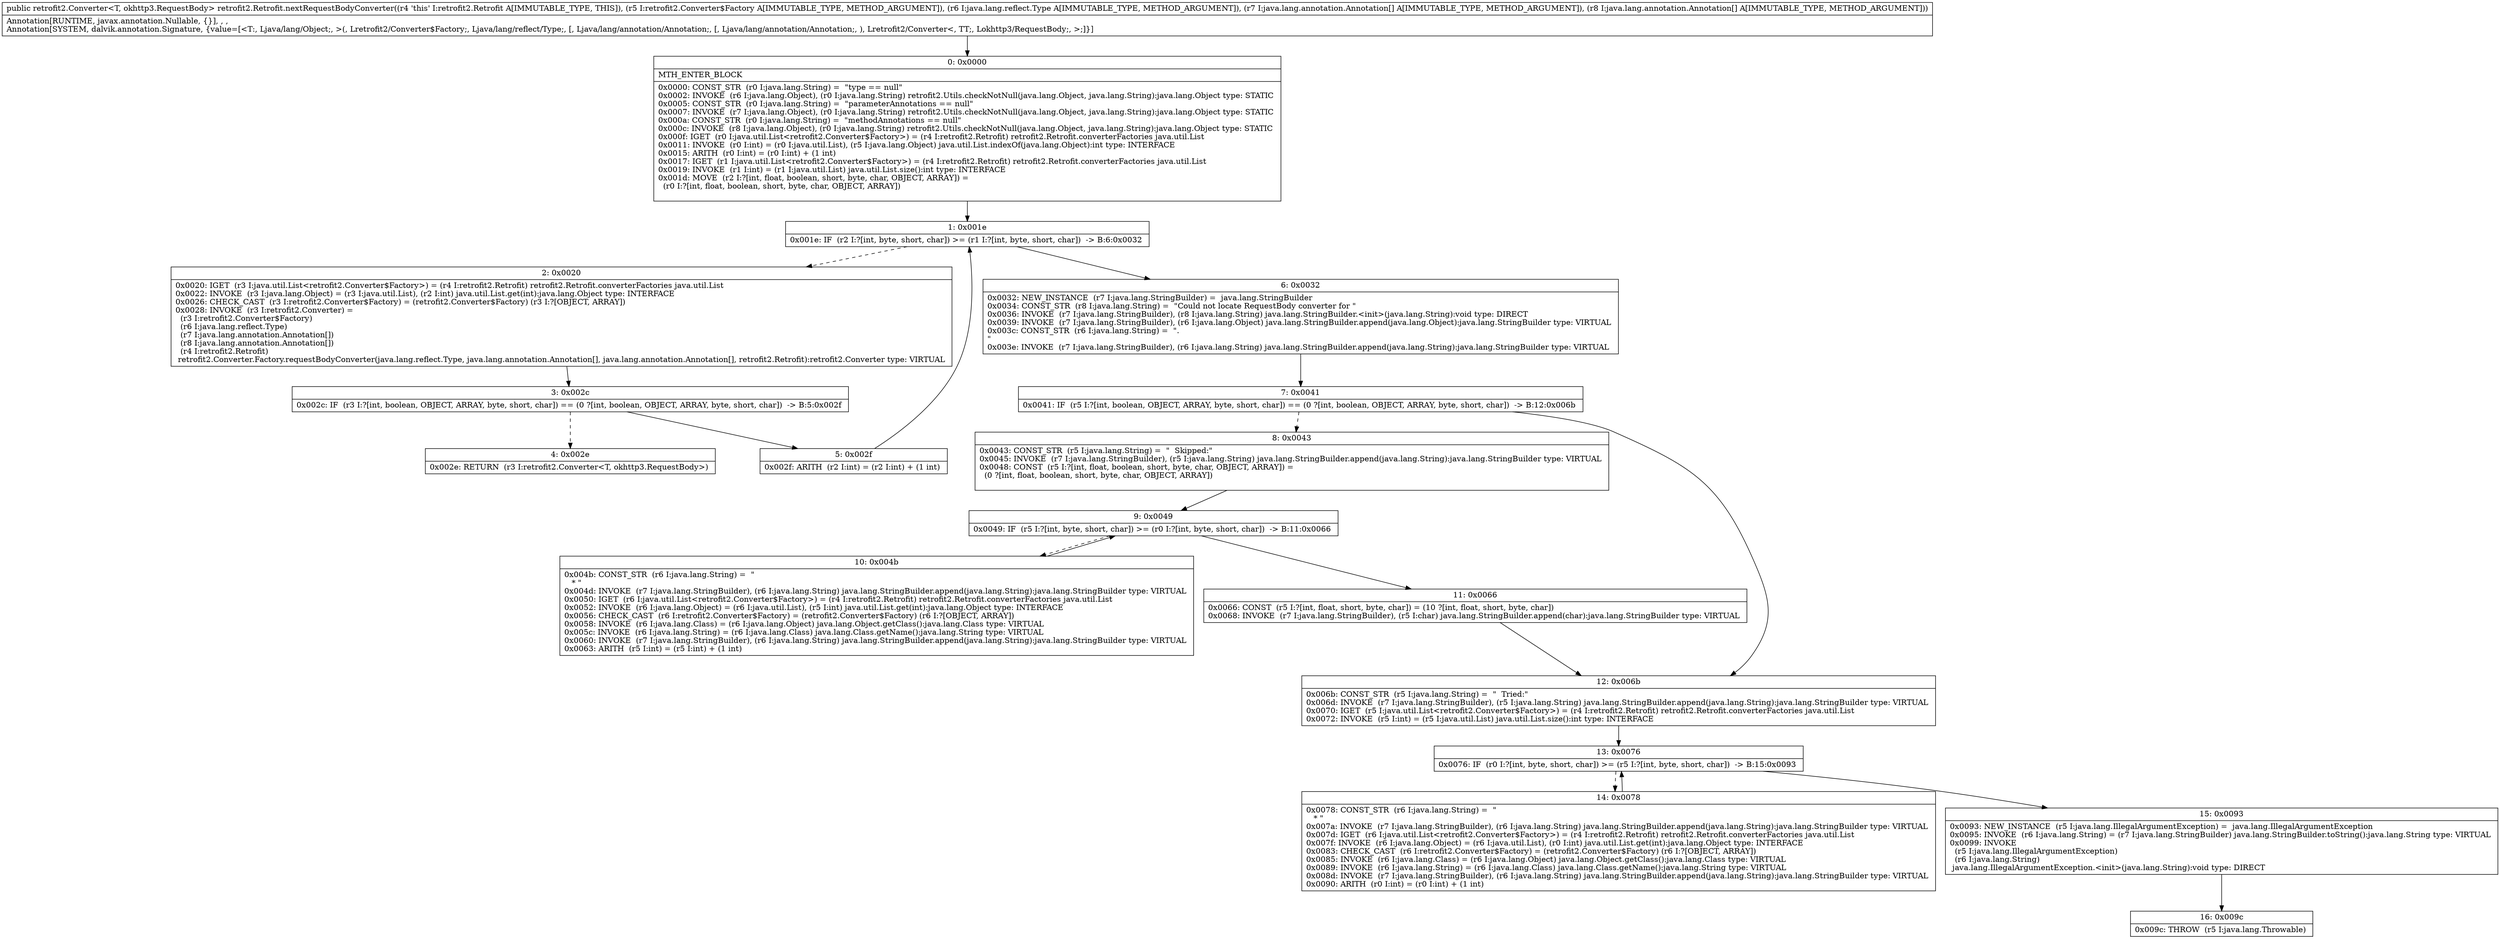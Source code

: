 digraph "CFG forretrofit2.Retrofit.nextRequestBodyConverter(Lretrofit2\/Converter$Factory;Ljava\/lang\/reflect\/Type;[Ljava\/lang\/annotation\/Annotation;[Ljava\/lang\/annotation\/Annotation;)Lretrofit2\/Converter;" {
Node_0 [shape=record,label="{0\:\ 0x0000|MTH_ENTER_BLOCK\l|0x0000: CONST_STR  (r0 I:java.lang.String) =  \"type == null\" \l0x0002: INVOKE  (r6 I:java.lang.Object), (r0 I:java.lang.String) retrofit2.Utils.checkNotNull(java.lang.Object, java.lang.String):java.lang.Object type: STATIC \l0x0005: CONST_STR  (r0 I:java.lang.String) =  \"parameterAnnotations == null\" \l0x0007: INVOKE  (r7 I:java.lang.Object), (r0 I:java.lang.String) retrofit2.Utils.checkNotNull(java.lang.Object, java.lang.String):java.lang.Object type: STATIC \l0x000a: CONST_STR  (r0 I:java.lang.String) =  \"methodAnnotations == null\" \l0x000c: INVOKE  (r8 I:java.lang.Object), (r0 I:java.lang.String) retrofit2.Utils.checkNotNull(java.lang.Object, java.lang.String):java.lang.Object type: STATIC \l0x000f: IGET  (r0 I:java.util.List\<retrofit2.Converter$Factory\>) = (r4 I:retrofit2.Retrofit) retrofit2.Retrofit.converterFactories java.util.List \l0x0011: INVOKE  (r0 I:int) = (r0 I:java.util.List), (r5 I:java.lang.Object) java.util.List.indexOf(java.lang.Object):int type: INTERFACE \l0x0015: ARITH  (r0 I:int) = (r0 I:int) + (1 int) \l0x0017: IGET  (r1 I:java.util.List\<retrofit2.Converter$Factory\>) = (r4 I:retrofit2.Retrofit) retrofit2.Retrofit.converterFactories java.util.List \l0x0019: INVOKE  (r1 I:int) = (r1 I:java.util.List) java.util.List.size():int type: INTERFACE \l0x001d: MOVE  (r2 I:?[int, float, boolean, short, byte, char, OBJECT, ARRAY]) = \l  (r0 I:?[int, float, boolean, short, byte, char, OBJECT, ARRAY])\l \l}"];
Node_1 [shape=record,label="{1\:\ 0x001e|0x001e: IF  (r2 I:?[int, byte, short, char]) \>= (r1 I:?[int, byte, short, char])  \-\> B:6:0x0032 \l}"];
Node_2 [shape=record,label="{2\:\ 0x0020|0x0020: IGET  (r3 I:java.util.List\<retrofit2.Converter$Factory\>) = (r4 I:retrofit2.Retrofit) retrofit2.Retrofit.converterFactories java.util.List \l0x0022: INVOKE  (r3 I:java.lang.Object) = (r3 I:java.util.List), (r2 I:int) java.util.List.get(int):java.lang.Object type: INTERFACE \l0x0026: CHECK_CAST  (r3 I:retrofit2.Converter$Factory) = (retrofit2.Converter$Factory) (r3 I:?[OBJECT, ARRAY]) \l0x0028: INVOKE  (r3 I:retrofit2.Converter) = \l  (r3 I:retrofit2.Converter$Factory)\l  (r6 I:java.lang.reflect.Type)\l  (r7 I:java.lang.annotation.Annotation[])\l  (r8 I:java.lang.annotation.Annotation[])\l  (r4 I:retrofit2.Retrofit)\l retrofit2.Converter.Factory.requestBodyConverter(java.lang.reflect.Type, java.lang.annotation.Annotation[], java.lang.annotation.Annotation[], retrofit2.Retrofit):retrofit2.Converter type: VIRTUAL \l}"];
Node_3 [shape=record,label="{3\:\ 0x002c|0x002c: IF  (r3 I:?[int, boolean, OBJECT, ARRAY, byte, short, char]) == (0 ?[int, boolean, OBJECT, ARRAY, byte, short, char])  \-\> B:5:0x002f \l}"];
Node_4 [shape=record,label="{4\:\ 0x002e|0x002e: RETURN  (r3 I:retrofit2.Converter\<T, okhttp3.RequestBody\>) \l}"];
Node_5 [shape=record,label="{5\:\ 0x002f|0x002f: ARITH  (r2 I:int) = (r2 I:int) + (1 int) \l}"];
Node_6 [shape=record,label="{6\:\ 0x0032|0x0032: NEW_INSTANCE  (r7 I:java.lang.StringBuilder) =  java.lang.StringBuilder \l0x0034: CONST_STR  (r8 I:java.lang.String) =  \"Could not locate RequestBody converter for \" \l0x0036: INVOKE  (r7 I:java.lang.StringBuilder), (r8 I:java.lang.String) java.lang.StringBuilder.\<init\>(java.lang.String):void type: DIRECT \l0x0039: INVOKE  (r7 I:java.lang.StringBuilder), (r6 I:java.lang.Object) java.lang.StringBuilder.append(java.lang.Object):java.lang.StringBuilder type: VIRTUAL \l0x003c: CONST_STR  (r6 I:java.lang.String) =  \".\l\" \l0x003e: INVOKE  (r7 I:java.lang.StringBuilder), (r6 I:java.lang.String) java.lang.StringBuilder.append(java.lang.String):java.lang.StringBuilder type: VIRTUAL \l}"];
Node_7 [shape=record,label="{7\:\ 0x0041|0x0041: IF  (r5 I:?[int, boolean, OBJECT, ARRAY, byte, short, char]) == (0 ?[int, boolean, OBJECT, ARRAY, byte, short, char])  \-\> B:12:0x006b \l}"];
Node_8 [shape=record,label="{8\:\ 0x0043|0x0043: CONST_STR  (r5 I:java.lang.String) =  \"  Skipped:\" \l0x0045: INVOKE  (r7 I:java.lang.StringBuilder), (r5 I:java.lang.String) java.lang.StringBuilder.append(java.lang.String):java.lang.StringBuilder type: VIRTUAL \l0x0048: CONST  (r5 I:?[int, float, boolean, short, byte, char, OBJECT, ARRAY]) = \l  (0 ?[int, float, boolean, short, byte, char, OBJECT, ARRAY])\l \l}"];
Node_9 [shape=record,label="{9\:\ 0x0049|0x0049: IF  (r5 I:?[int, byte, short, char]) \>= (r0 I:?[int, byte, short, char])  \-\> B:11:0x0066 \l}"];
Node_10 [shape=record,label="{10\:\ 0x004b|0x004b: CONST_STR  (r6 I:java.lang.String) =  \"\l   * \" \l0x004d: INVOKE  (r7 I:java.lang.StringBuilder), (r6 I:java.lang.String) java.lang.StringBuilder.append(java.lang.String):java.lang.StringBuilder type: VIRTUAL \l0x0050: IGET  (r6 I:java.util.List\<retrofit2.Converter$Factory\>) = (r4 I:retrofit2.Retrofit) retrofit2.Retrofit.converterFactories java.util.List \l0x0052: INVOKE  (r6 I:java.lang.Object) = (r6 I:java.util.List), (r5 I:int) java.util.List.get(int):java.lang.Object type: INTERFACE \l0x0056: CHECK_CAST  (r6 I:retrofit2.Converter$Factory) = (retrofit2.Converter$Factory) (r6 I:?[OBJECT, ARRAY]) \l0x0058: INVOKE  (r6 I:java.lang.Class) = (r6 I:java.lang.Object) java.lang.Object.getClass():java.lang.Class type: VIRTUAL \l0x005c: INVOKE  (r6 I:java.lang.String) = (r6 I:java.lang.Class) java.lang.Class.getName():java.lang.String type: VIRTUAL \l0x0060: INVOKE  (r7 I:java.lang.StringBuilder), (r6 I:java.lang.String) java.lang.StringBuilder.append(java.lang.String):java.lang.StringBuilder type: VIRTUAL \l0x0063: ARITH  (r5 I:int) = (r5 I:int) + (1 int) \l}"];
Node_11 [shape=record,label="{11\:\ 0x0066|0x0066: CONST  (r5 I:?[int, float, short, byte, char]) = (10 ?[int, float, short, byte, char]) \l0x0068: INVOKE  (r7 I:java.lang.StringBuilder), (r5 I:char) java.lang.StringBuilder.append(char):java.lang.StringBuilder type: VIRTUAL \l}"];
Node_12 [shape=record,label="{12\:\ 0x006b|0x006b: CONST_STR  (r5 I:java.lang.String) =  \"  Tried:\" \l0x006d: INVOKE  (r7 I:java.lang.StringBuilder), (r5 I:java.lang.String) java.lang.StringBuilder.append(java.lang.String):java.lang.StringBuilder type: VIRTUAL \l0x0070: IGET  (r5 I:java.util.List\<retrofit2.Converter$Factory\>) = (r4 I:retrofit2.Retrofit) retrofit2.Retrofit.converterFactories java.util.List \l0x0072: INVOKE  (r5 I:int) = (r5 I:java.util.List) java.util.List.size():int type: INTERFACE \l}"];
Node_13 [shape=record,label="{13\:\ 0x0076|0x0076: IF  (r0 I:?[int, byte, short, char]) \>= (r5 I:?[int, byte, short, char])  \-\> B:15:0x0093 \l}"];
Node_14 [shape=record,label="{14\:\ 0x0078|0x0078: CONST_STR  (r6 I:java.lang.String) =  \"\l   * \" \l0x007a: INVOKE  (r7 I:java.lang.StringBuilder), (r6 I:java.lang.String) java.lang.StringBuilder.append(java.lang.String):java.lang.StringBuilder type: VIRTUAL \l0x007d: IGET  (r6 I:java.util.List\<retrofit2.Converter$Factory\>) = (r4 I:retrofit2.Retrofit) retrofit2.Retrofit.converterFactories java.util.List \l0x007f: INVOKE  (r6 I:java.lang.Object) = (r6 I:java.util.List), (r0 I:int) java.util.List.get(int):java.lang.Object type: INTERFACE \l0x0083: CHECK_CAST  (r6 I:retrofit2.Converter$Factory) = (retrofit2.Converter$Factory) (r6 I:?[OBJECT, ARRAY]) \l0x0085: INVOKE  (r6 I:java.lang.Class) = (r6 I:java.lang.Object) java.lang.Object.getClass():java.lang.Class type: VIRTUAL \l0x0089: INVOKE  (r6 I:java.lang.String) = (r6 I:java.lang.Class) java.lang.Class.getName():java.lang.String type: VIRTUAL \l0x008d: INVOKE  (r7 I:java.lang.StringBuilder), (r6 I:java.lang.String) java.lang.StringBuilder.append(java.lang.String):java.lang.StringBuilder type: VIRTUAL \l0x0090: ARITH  (r0 I:int) = (r0 I:int) + (1 int) \l}"];
Node_15 [shape=record,label="{15\:\ 0x0093|0x0093: NEW_INSTANCE  (r5 I:java.lang.IllegalArgumentException) =  java.lang.IllegalArgumentException \l0x0095: INVOKE  (r6 I:java.lang.String) = (r7 I:java.lang.StringBuilder) java.lang.StringBuilder.toString():java.lang.String type: VIRTUAL \l0x0099: INVOKE  \l  (r5 I:java.lang.IllegalArgumentException)\l  (r6 I:java.lang.String)\l java.lang.IllegalArgumentException.\<init\>(java.lang.String):void type: DIRECT \l}"];
Node_16 [shape=record,label="{16\:\ 0x009c|0x009c: THROW  (r5 I:java.lang.Throwable) \l}"];
MethodNode[shape=record,label="{public retrofit2.Converter\<T, okhttp3.RequestBody\> retrofit2.Retrofit.nextRequestBodyConverter((r4 'this' I:retrofit2.Retrofit A[IMMUTABLE_TYPE, THIS]), (r5 I:retrofit2.Converter$Factory A[IMMUTABLE_TYPE, METHOD_ARGUMENT]), (r6 I:java.lang.reflect.Type A[IMMUTABLE_TYPE, METHOD_ARGUMENT]), (r7 I:java.lang.annotation.Annotation[] A[IMMUTABLE_TYPE, METHOD_ARGUMENT]), (r8 I:java.lang.annotation.Annotation[] A[IMMUTABLE_TYPE, METHOD_ARGUMENT]))  | Annotation[RUNTIME, javax.annotation.Nullable, \{\}], , , \lAnnotation[SYSTEM, dalvik.annotation.Signature, \{value=[\<T:, Ljava\/lang\/Object;, \>(, Lretrofit2\/Converter$Factory;, Ljava\/lang\/reflect\/Type;, [, Ljava\/lang\/annotation\/Annotation;, [, Ljava\/lang\/annotation\/Annotation;, ), Lretrofit2\/Converter\<, TT;, Lokhttp3\/RequestBody;, \>;]\}]\l}"];
MethodNode -> Node_0;
Node_0 -> Node_1;
Node_1 -> Node_2[style=dashed];
Node_1 -> Node_6;
Node_2 -> Node_3;
Node_3 -> Node_4[style=dashed];
Node_3 -> Node_5;
Node_5 -> Node_1;
Node_6 -> Node_7;
Node_7 -> Node_8[style=dashed];
Node_7 -> Node_12;
Node_8 -> Node_9;
Node_9 -> Node_10[style=dashed];
Node_9 -> Node_11;
Node_10 -> Node_9;
Node_11 -> Node_12;
Node_12 -> Node_13;
Node_13 -> Node_14[style=dashed];
Node_13 -> Node_15;
Node_14 -> Node_13;
Node_15 -> Node_16;
}


